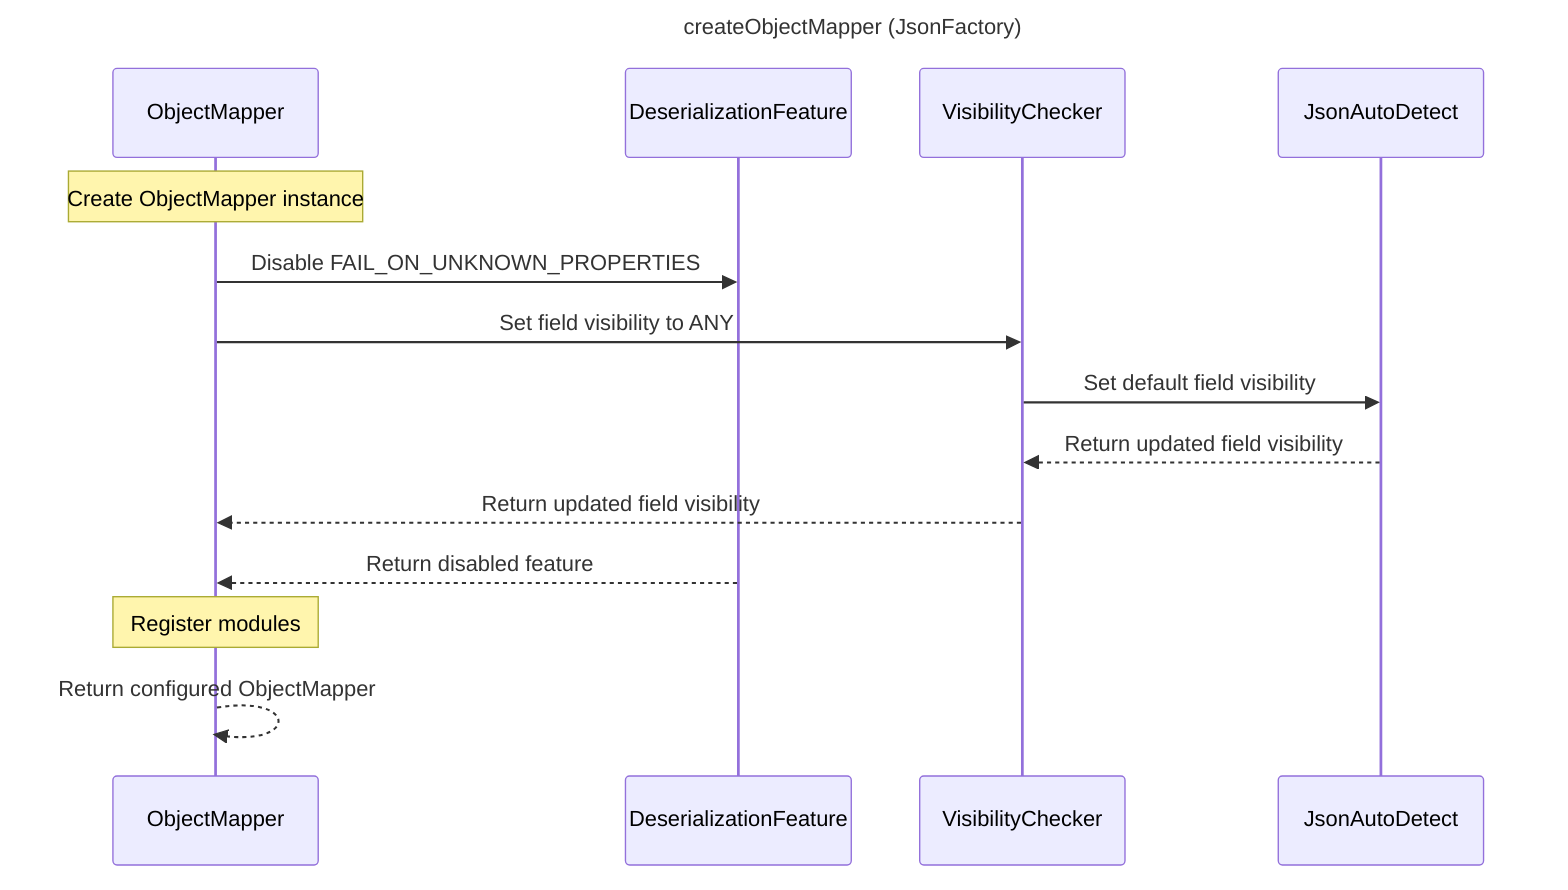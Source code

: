 ---
title: createObjectMapper (JsonFactory)
---

sequenceDiagram
    participant ObjectMapper
    participant DeserializationFeature
    participant VisibilityChecker
    participant JsonAutoDetect
    
    Note over ObjectMapper: Create ObjectMapper instance
    ObjectMapper->>DeserializationFeature: Disable FAIL_ON_UNKNOWN_PROPERTIES
    ObjectMapper->>VisibilityChecker: Set field visibility to ANY
    VisibilityChecker->>JsonAutoDetect: Set default field visibility
    JsonAutoDetect-->>VisibilityChecker: Return updated field visibility
    VisibilityChecker-->>ObjectMapper: Return updated field visibility
    DeserializationFeature-->>ObjectMapper: Return disabled feature
    Note over ObjectMapper: Register modules
    ObjectMapper-->>ObjectMapper: Return configured ObjectMapper